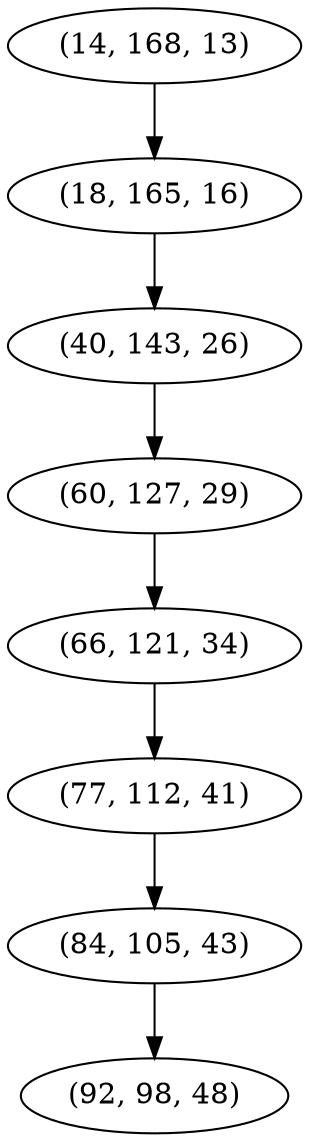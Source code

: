 digraph tree {
    "(14, 168, 13)";
    "(18, 165, 16)";
    "(40, 143, 26)";
    "(60, 127, 29)";
    "(66, 121, 34)";
    "(77, 112, 41)";
    "(84, 105, 43)";
    "(92, 98, 48)";
    "(14, 168, 13)" -> "(18, 165, 16)";
    "(18, 165, 16)" -> "(40, 143, 26)";
    "(40, 143, 26)" -> "(60, 127, 29)";
    "(60, 127, 29)" -> "(66, 121, 34)";
    "(66, 121, 34)" -> "(77, 112, 41)";
    "(77, 112, 41)" -> "(84, 105, 43)";
    "(84, 105, 43)" -> "(92, 98, 48)";
}
